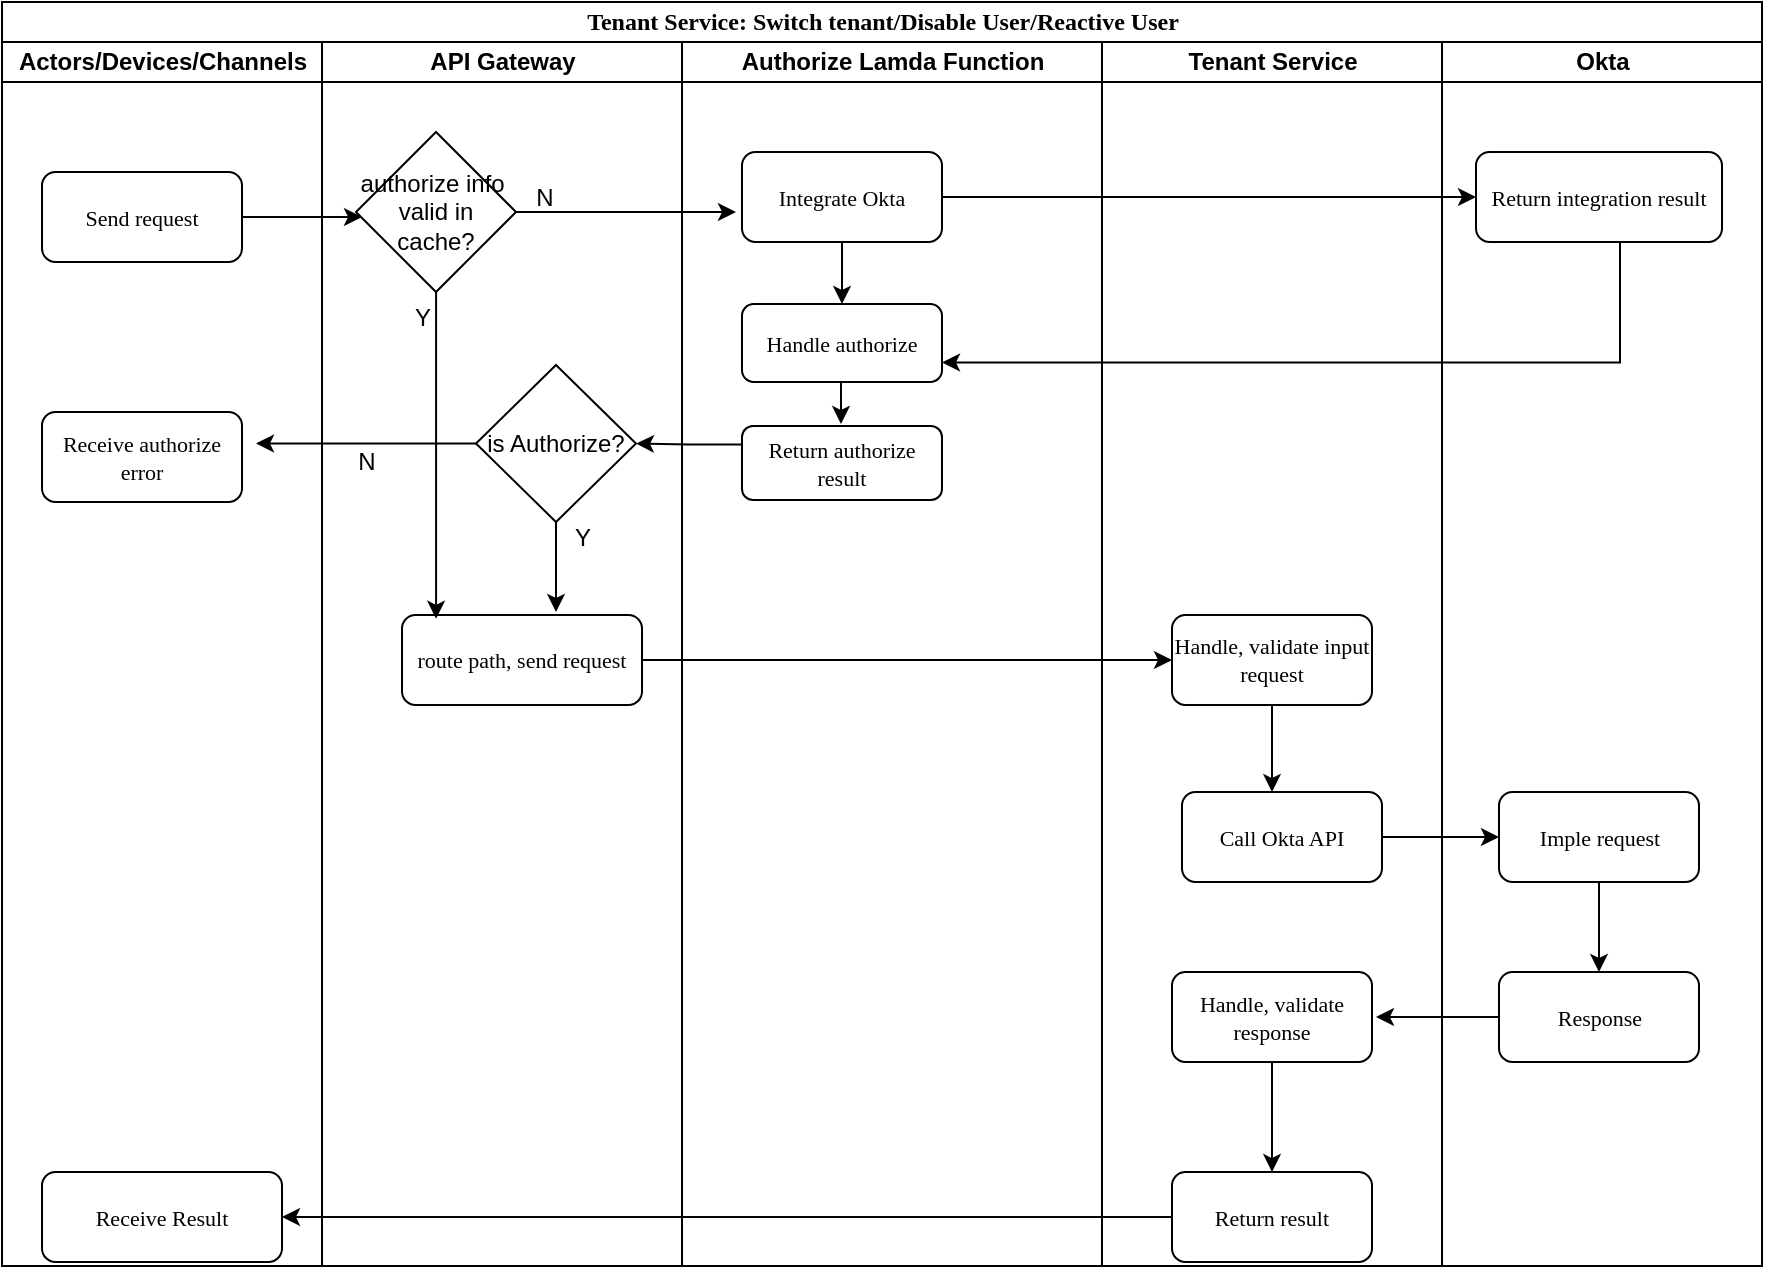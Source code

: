 <mxfile version="22.1.4" type="github">
  <diagram name="Page-1" id="Wagw-iWTo49MvhJouoN4">
    <mxGraphModel dx="1235" dy="615" grid="0" gridSize="10" guides="1" tooltips="1" connect="1" arrows="1" fold="1" page="1" pageScale="1" pageWidth="850" pageHeight="1100" math="0" shadow="0">
      <root>
        <mxCell id="0" />
        <mxCell id="1" parent="0" />
        <mxCell id="YqL_ukEIc5m5GyuPVh4c-1" value="&lt;font style=&quot;font-size: 12px;&quot;&gt;Tenant Service: Switch tenant/Disable User/Reactive User&lt;/font&gt;" style="swimlane;html=1;childLayout=stackLayout;startSize=20;rounded=0;shadow=0;labelBackgroundColor=none;strokeWidth=1;fontFamily=Verdana;fontSize=8;align=center;" vertex="1" parent="1">
          <mxGeometry x="33" y="65" width="880" height="632" as="geometry" />
        </mxCell>
        <mxCell id="YqL_ukEIc5m5GyuPVh4c-2" value="Actors/Devices/Channels" style="swimlane;html=1;startSize=20;" vertex="1" parent="YqL_ukEIc5m5GyuPVh4c-1">
          <mxGeometry y="20" width="160" height="612" as="geometry" />
        </mxCell>
        <mxCell id="YqL_ukEIc5m5GyuPVh4c-3" style="edgeStyle=orthogonalEdgeStyle;rounded=0;orthogonalLoop=1;jettySize=auto;html=1;" edge="1" parent="YqL_ukEIc5m5GyuPVh4c-2" source="YqL_ukEIc5m5GyuPVh4c-4">
          <mxGeometry relative="1" as="geometry">
            <mxPoint x="180" y="87.5" as="targetPoint" />
          </mxGeometry>
        </mxCell>
        <mxCell id="YqL_ukEIc5m5GyuPVh4c-4" value="&lt;font style=&quot;font-size: 11px;&quot;&gt;Send request&lt;/font&gt;" style="rounded=1;whiteSpace=wrap;html=1;shadow=0;labelBackgroundColor=none;strokeWidth=1;fontFamily=Verdana;fontSize=8;align=center;" vertex="1" parent="YqL_ukEIc5m5GyuPVh4c-2">
          <mxGeometry x="20" y="65" width="100" height="45" as="geometry" />
        </mxCell>
        <mxCell id="YqL_ukEIc5m5GyuPVh4c-5" value="&lt;span style=&quot;font-size: 11px;&quot;&gt;Receive authorize error&lt;/span&gt;" style="rounded=1;whiteSpace=wrap;html=1;shadow=0;labelBackgroundColor=none;strokeWidth=1;fontFamily=Verdana;fontSize=8;align=center;" vertex="1" parent="YqL_ukEIc5m5GyuPVh4c-2">
          <mxGeometry x="20" y="185" width="100" height="45" as="geometry" />
        </mxCell>
        <mxCell id="YqL_ukEIc5m5GyuPVh4c-6" value="&lt;span style=&quot;font-size: 11px;&quot;&gt;Receive Result&lt;/span&gt;" style="rounded=1;whiteSpace=wrap;html=1;shadow=0;labelBackgroundColor=none;strokeWidth=1;fontFamily=Verdana;fontSize=8;align=center;" vertex="1" parent="YqL_ukEIc5m5GyuPVh4c-2">
          <mxGeometry x="20" y="565" width="120" height="45" as="geometry" />
        </mxCell>
        <mxCell id="YqL_ukEIc5m5GyuPVh4c-8" value="API Gateway" style="swimlane;html=1;startSize=20;" vertex="1" parent="YqL_ukEIc5m5GyuPVh4c-1">
          <mxGeometry x="160" y="20" width="180" height="612" as="geometry" />
        </mxCell>
        <mxCell id="YqL_ukEIc5m5GyuPVh4c-9" style="edgeStyle=orthogonalEdgeStyle;rounded=0;orthogonalLoop=1;jettySize=auto;html=1;" edge="1" parent="YqL_ukEIc5m5GyuPVh4c-8" source="YqL_ukEIc5m5GyuPVh4c-10">
          <mxGeometry relative="1" as="geometry">
            <mxPoint x="207" y="85" as="targetPoint" />
          </mxGeometry>
        </mxCell>
        <mxCell id="YqL_ukEIc5m5GyuPVh4c-10" value="authorize info&amp;nbsp; valid in cache?" style="rhombus;whiteSpace=wrap;html=1;" vertex="1" parent="YqL_ukEIc5m5GyuPVh4c-8">
          <mxGeometry x="17" y="45" width="80" height="80" as="geometry" />
        </mxCell>
        <mxCell id="YqL_ukEIc5m5GyuPVh4c-11" value="&lt;font style=&quot;font-size: 11px;&quot;&gt;route path, send request&lt;/font&gt;" style="rounded=1;whiteSpace=wrap;html=1;shadow=0;labelBackgroundColor=none;strokeWidth=1;fontFamily=Verdana;fontSize=8;align=center;" vertex="1" parent="YqL_ukEIc5m5GyuPVh4c-8">
          <mxGeometry x="40" y="286.5" width="120" height="45" as="geometry" />
        </mxCell>
        <mxCell id="YqL_ukEIc5m5GyuPVh4c-12" style="edgeStyle=orthogonalEdgeStyle;rounded=0;orthogonalLoop=1;jettySize=auto;html=1;" edge="1" parent="YqL_ukEIc5m5GyuPVh4c-8" source="YqL_ukEIc5m5GyuPVh4c-13">
          <mxGeometry relative="1" as="geometry">
            <mxPoint x="-33" y="200.75" as="targetPoint" />
          </mxGeometry>
        </mxCell>
        <mxCell id="YqL_ukEIc5m5GyuPVh4c-13" value="is Authorize?" style="rhombus;whiteSpace=wrap;html=1;" vertex="1" parent="YqL_ukEIc5m5GyuPVh4c-8">
          <mxGeometry x="77" y="161.5" width="80" height="78.5" as="geometry" />
        </mxCell>
        <mxCell id="YqL_ukEIc5m5GyuPVh4c-14" value="N" style="text;html=1;align=center;verticalAlign=middle;resizable=0;points=[];autosize=1;strokeColor=none;fillColor=none;" vertex="1" parent="YqL_ukEIc5m5GyuPVh4c-8">
          <mxGeometry x="97" y="65" width="27" height="26" as="geometry" />
        </mxCell>
        <mxCell id="YqL_ukEIc5m5GyuPVh4c-15" value="Y" style="text;html=1;align=center;verticalAlign=middle;resizable=0;points=[];autosize=1;strokeColor=none;fillColor=none;" vertex="1" parent="YqL_ukEIc5m5GyuPVh4c-8">
          <mxGeometry x="117" y="235" width="26" height="26" as="geometry" />
        </mxCell>
        <mxCell id="YqL_ukEIc5m5GyuPVh4c-16" style="edgeStyle=orthogonalEdgeStyle;rounded=0;orthogonalLoop=1;jettySize=auto;html=1;" edge="1" parent="YqL_ukEIc5m5GyuPVh4c-8" source="YqL_ukEIc5m5GyuPVh4c-13">
          <mxGeometry relative="1" as="geometry">
            <mxPoint x="117" y="285" as="targetPoint" />
          </mxGeometry>
        </mxCell>
        <mxCell id="YqL_ukEIc5m5GyuPVh4c-17" value="Y" style="text;html=1;align=center;verticalAlign=middle;resizable=0;points=[];autosize=1;strokeColor=none;fillColor=none;" vertex="1" parent="YqL_ukEIc5m5GyuPVh4c-8">
          <mxGeometry x="37" y="125" width="26" height="26" as="geometry" />
        </mxCell>
        <mxCell id="YqL_ukEIc5m5GyuPVh4c-18" style="edgeStyle=orthogonalEdgeStyle;rounded=0;orthogonalLoop=1;jettySize=auto;html=1;entryX=0.142;entryY=0.042;entryDx=0;entryDy=0;entryPerimeter=0;" edge="1" parent="YqL_ukEIc5m5GyuPVh4c-8" source="YqL_ukEIc5m5GyuPVh4c-10" target="YqL_ukEIc5m5GyuPVh4c-11">
          <mxGeometry relative="1" as="geometry" />
        </mxCell>
        <mxCell id="YqL_ukEIc5m5GyuPVh4c-19" value="N" style="text;html=1;align=center;verticalAlign=middle;resizable=0;points=[];autosize=1;strokeColor=none;fillColor=none;" vertex="1" parent="YqL_ukEIc5m5GyuPVh4c-8">
          <mxGeometry x="7" y="195" width="30" height="30" as="geometry" />
        </mxCell>
        <mxCell id="YqL_ukEIc5m5GyuPVh4c-20" value="Authorize Lamda Function" style="swimlane;html=1;startSize=20;" vertex="1" parent="YqL_ukEIc5m5GyuPVh4c-1">
          <mxGeometry x="340" y="20" width="210" height="612" as="geometry" />
        </mxCell>
        <mxCell id="YqL_ukEIc5m5GyuPVh4c-21" style="edgeStyle=orthogonalEdgeStyle;rounded=0;orthogonalLoop=1;jettySize=auto;html=1;entryX=0.5;entryY=0;entryDx=0;entryDy=0;" edge="1" parent="YqL_ukEIc5m5GyuPVh4c-20" source="YqL_ukEIc5m5GyuPVh4c-22" target="YqL_ukEIc5m5GyuPVh4c-23">
          <mxGeometry relative="1" as="geometry" />
        </mxCell>
        <mxCell id="YqL_ukEIc5m5GyuPVh4c-22" value="&lt;span style=&quot;font-size: 11px;&quot;&gt;Integrate Okta&lt;/span&gt;" style="rounded=1;whiteSpace=wrap;html=1;shadow=0;labelBackgroundColor=none;strokeWidth=1;fontFamily=Verdana;fontSize=8;align=center;" vertex="1" parent="YqL_ukEIc5m5GyuPVh4c-20">
          <mxGeometry x="30" y="55" width="100" height="45" as="geometry" />
        </mxCell>
        <mxCell id="YqL_ukEIc5m5GyuPVh4c-23" value="&lt;span style=&quot;font-size: 11px;&quot;&gt;Handle authorize&lt;/span&gt;" style="rounded=1;whiteSpace=wrap;html=1;shadow=0;labelBackgroundColor=none;strokeWidth=1;fontFamily=Verdana;fontSize=8;align=center;" vertex="1" parent="YqL_ukEIc5m5GyuPVh4c-20">
          <mxGeometry x="30" y="131" width="100" height="39" as="geometry" />
        </mxCell>
        <mxCell id="YqL_ukEIc5m5GyuPVh4c-24" value="&lt;span style=&quot;font-size: 11px;&quot;&gt;Return authorize result&lt;/span&gt;" style="rounded=1;whiteSpace=wrap;html=1;shadow=0;labelBackgroundColor=none;strokeWidth=1;fontFamily=Verdana;fontSize=8;align=center;" vertex="1" parent="YqL_ukEIc5m5GyuPVh4c-20">
          <mxGeometry x="30" y="192" width="100" height="37" as="geometry" />
        </mxCell>
        <mxCell id="YqL_ukEIc5m5GyuPVh4c-25" style="edgeStyle=orthogonalEdgeStyle;rounded=0;orthogonalLoop=1;jettySize=auto;html=1;entryX=0.5;entryY=0;entryDx=0;entryDy=0;" edge="1" parent="YqL_ukEIc5m5GyuPVh4c-20">
          <mxGeometry relative="1" as="geometry">
            <mxPoint x="79.5" y="170" as="sourcePoint" />
            <mxPoint x="79.5" y="191" as="targetPoint" />
          </mxGeometry>
        </mxCell>
        <mxCell id="YqL_ukEIc5m5GyuPVh4c-26" value="Tenant Service" style="swimlane;html=1;startSize=20;" vertex="1" parent="YqL_ukEIc5m5GyuPVh4c-1">
          <mxGeometry x="550" y="20" width="170" height="612" as="geometry" />
        </mxCell>
        <mxCell id="YqL_ukEIc5m5GyuPVh4c-27" style="edgeStyle=orthogonalEdgeStyle;rounded=0;orthogonalLoop=1;jettySize=auto;html=1;" edge="1" parent="YqL_ukEIc5m5GyuPVh4c-26" source="YqL_ukEIc5m5GyuPVh4c-28">
          <mxGeometry relative="1" as="geometry">
            <mxPoint x="85" y="375" as="targetPoint" />
          </mxGeometry>
        </mxCell>
        <mxCell id="YqL_ukEIc5m5GyuPVh4c-28" value="&lt;font style=&quot;font-size: 11px;&quot;&gt;Handle, validate input request&lt;/font&gt;" style="rounded=1;whiteSpace=wrap;html=1;shadow=0;labelBackgroundColor=none;strokeWidth=1;fontFamily=Verdana;fontSize=8;align=center;" vertex="1" parent="YqL_ukEIc5m5GyuPVh4c-26">
          <mxGeometry x="35" y="286.5" width="100" height="45" as="geometry" />
        </mxCell>
        <mxCell id="YqL_ukEIc5m5GyuPVh4c-33" value="&lt;font style=&quot;font-size: 11px;&quot;&gt;Call Okta API&lt;/font&gt;" style="rounded=1;whiteSpace=wrap;html=1;shadow=0;labelBackgroundColor=none;strokeWidth=1;fontFamily=Verdana;fontSize=8;align=center;" vertex="1" parent="YqL_ukEIc5m5GyuPVh4c-26">
          <mxGeometry x="40" y="375" width="100" height="45" as="geometry" />
        </mxCell>
        <mxCell id="YqL_ukEIc5m5GyuPVh4c-37" value="&lt;span style=&quot;font-size: 11px;&quot;&gt;Return result&lt;/span&gt;" style="rounded=1;whiteSpace=wrap;html=1;shadow=0;labelBackgroundColor=none;strokeWidth=1;fontFamily=Verdana;fontSize=8;align=center;" vertex="1" parent="YqL_ukEIc5m5GyuPVh4c-26">
          <mxGeometry x="35" y="565" width="100" height="45" as="geometry" />
        </mxCell>
        <mxCell id="YqL_ukEIc5m5GyuPVh4c-66" style="edgeStyle=orthogonalEdgeStyle;rounded=0;orthogonalLoop=1;jettySize=auto;html=1;entryX=0.5;entryY=0;entryDx=0;entryDy=0;" edge="1" parent="YqL_ukEIc5m5GyuPVh4c-26" source="YqL_ukEIc5m5GyuPVh4c-60" target="YqL_ukEIc5m5GyuPVh4c-37">
          <mxGeometry relative="1" as="geometry" />
        </mxCell>
        <mxCell id="YqL_ukEIc5m5GyuPVh4c-60" value="&lt;span style=&quot;font-size: 11px;&quot;&gt;Handle, validate response&lt;/span&gt;" style="rounded=1;whiteSpace=wrap;html=1;shadow=0;labelBackgroundColor=none;strokeWidth=1;fontFamily=Verdana;fontSize=8;align=center;" vertex="1" parent="YqL_ukEIc5m5GyuPVh4c-26">
          <mxGeometry x="35" y="465" width="100" height="45" as="geometry" />
        </mxCell>
        <mxCell id="YqL_ukEIc5m5GyuPVh4c-38" value="Okta" style="swimlane;html=1;startSize=20;" vertex="1" parent="YqL_ukEIc5m5GyuPVh4c-1">
          <mxGeometry x="720" y="20" width="160" height="612" as="geometry" />
        </mxCell>
        <mxCell id="YqL_ukEIc5m5GyuPVh4c-39" value="&lt;span style=&quot;font-size: 11px;&quot;&gt;Return integration result&lt;/span&gt;" style="rounded=1;whiteSpace=wrap;html=1;shadow=0;labelBackgroundColor=none;strokeWidth=1;fontFamily=Verdana;fontSize=8;align=center;" vertex="1" parent="YqL_ukEIc5m5GyuPVh4c-38">
          <mxGeometry x="17" y="55" width="123" height="45" as="geometry" />
        </mxCell>
        <mxCell id="YqL_ukEIc5m5GyuPVh4c-62" style="edgeStyle=orthogonalEdgeStyle;rounded=0;orthogonalLoop=1;jettySize=auto;html=1;entryX=0.5;entryY=0;entryDx=0;entryDy=0;" edge="1" parent="YqL_ukEIc5m5GyuPVh4c-38" source="YqL_ukEIc5m5GyuPVh4c-58" target="YqL_ukEIc5m5GyuPVh4c-59">
          <mxGeometry relative="1" as="geometry" />
        </mxCell>
        <mxCell id="YqL_ukEIc5m5GyuPVh4c-58" value="&lt;span style=&quot;font-size: 11px;&quot;&gt;Imple request&lt;/span&gt;" style="rounded=1;whiteSpace=wrap;html=1;shadow=0;labelBackgroundColor=none;strokeWidth=1;fontFamily=Verdana;fontSize=8;align=center;" vertex="1" parent="YqL_ukEIc5m5GyuPVh4c-38">
          <mxGeometry x="28.5" y="375" width="100" height="45" as="geometry" />
        </mxCell>
        <mxCell id="YqL_ukEIc5m5GyuPVh4c-65" style="edgeStyle=orthogonalEdgeStyle;rounded=0;orthogonalLoop=1;jettySize=auto;html=1;" edge="1" parent="YqL_ukEIc5m5GyuPVh4c-38" source="YqL_ukEIc5m5GyuPVh4c-59">
          <mxGeometry relative="1" as="geometry">
            <mxPoint x="-33" y="487.5" as="targetPoint" />
          </mxGeometry>
        </mxCell>
        <mxCell id="YqL_ukEIc5m5GyuPVh4c-59" value="&lt;span style=&quot;font-size: 11px;&quot;&gt;Response&lt;/span&gt;" style="rounded=1;whiteSpace=wrap;html=1;shadow=0;labelBackgroundColor=none;strokeWidth=1;fontFamily=Verdana;fontSize=8;align=center;" vertex="1" parent="YqL_ukEIc5m5GyuPVh4c-38">
          <mxGeometry x="28.5" y="465" width="100" height="45" as="geometry" />
        </mxCell>
        <mxCell id="YqL_ukEIc5m5GyuPVh4c-43" style="edgeStyle=orthogonalEdgeStyle;rounded=0;orthogonalLoop=1;jettySize=auto;html=1;entryX=1;entryY=0.5;entryDx=0;entryDy=0;exitX=0;exitY=0.25;exitDx=0;exitDy=0;" edge="1" parent="YqL_ukEIc5m5GyuPVh4c-1" source="YqL_ukEIc5m5GyuPVh4c-24" target="YqL_ukEIc5m5GyuPVh4c-13">
          <mxGeometry relative="1" as="geometry" />
        </mxCell>
        <mxCell id="YqL_ukEIc5m5GyuPVh4c-44" style="edgeStyle=orthogonalEdgeStyle;rounded=0;orthogonalLoop=1;jettySize=auto;html=1;entryX=0;entryY=0.5;entryDx=0;entryDy=0;" edge="1" parent="YqL_ukEIc5m5GyuPVh4c-1" source="YqL_ukEIc5m5GyuPVh4c-11" target="YqL_ukEIc5m5GyuPVh4c-28">
          <mxGeometry relative="1" as="geometry">
            <mxPoint x="560" y="302.5" as="targetPoint" />
          </mxGeometry>
        </mxCell>
        <mxCell id="YqL_ukEIc5m5GyuPVh4c-49" style="edgeStyle=orthogonalEdgeStyle;rounded=0;orthogonalLoop=1;jettySize=auto;html=1;" edge="1" parent="YqL_ukEIc5m5GyuPVh4c-1" source="YqL_ukEIc5m5GyuPVh4c-22" target="YqL_ukEIc5m5GyuPVh4c-39">
          <mxGeometry relative="1" as="geometry" />
        </mxCell>
        <mxCell id="YqL_ukEIc5m5GyuPVh4c-50" style="edgeStyle=orthogonalEdgeStyle;rounded=0;orthogonalLoop=1;jettySize=auto;html=1;entryX=1;entryY=0.75;entryDx=0;entryDy=0;" edge="1" parent="YqL_ukEIc5m5GyuPVh4c-1" source="YqL_ukEIc5m5GyuPVh4c-39" target="YqL_ukEIc5m5GyuPVh4c-23">
          <mxGeometry relative="1" as="geometry">
            <Array as="points">
              <mxPoint x="809" y="180" />
            </Array>
          </mxGeometry>
        </mxCell>
        <mxCell id="YqL_ukEIc5m5GyuPVh4c-55" style="edgeStyle=orthogonalEdgeStyle;rounded=0;orthogonalLoop=1;jettySize=auto;html=1;" edge="1" parent="YqL_ukEIc5m5GyuPVh4c-1" source="YqL_ukEIc5m5GyuPVh4c-37" target="YqL_ukEIc5m5GyuPVh4c-6">
          <mxGeometry relative="1" as="geometry" />
        </mxCell>
        <mxCell id="YqL_ukEIc5m5GyuPVh4c-61" style="edgeStyle=orthogonalEdgeStyle;rounded=0;orthogonalLoop=1;jettySize=auto;html=1;" edge="1" parent="YqL_ukEIc5m5GyuPVh4c-1" source="YqL_ukEIc5m5GyuPVh4c-33" target="YqL_ukEIc5m5GyuPVh4c-58">
          <mxGeometry relative="1" as="geometry" />
        </mxCell>
      </root>
    </mxGraphModel>
  </diagram>
</mxfile>
